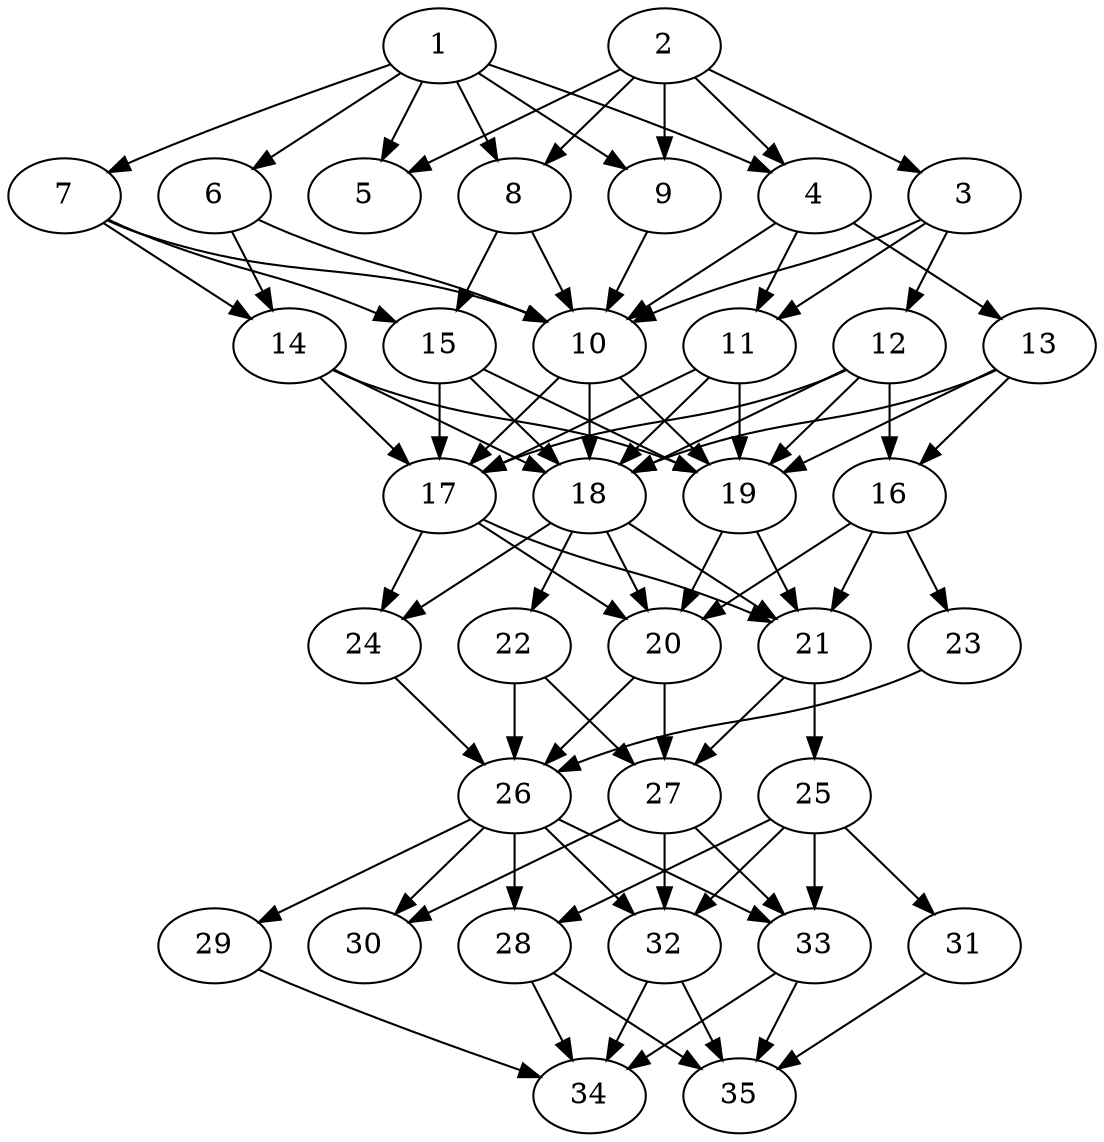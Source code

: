 // DAG automatically generated by daggen at Thu Oct  3 14:05:36 2019
// ./daggen --dot -n 35 --ccr 0.5 --fat 0.5 --regular 0.5 --density 0.9 --mindata 5242880 --maxdata 52428800 
digraph G {
  1 [size="86093824", alpha="0.10", expect_size="43046912"] 
  1 -> 4 [size ="43046912"]
  1 -> 5 [size ="43046912"]
  1 -> 6 [size ="43046912"]
  1 -> 7 [size ="43046912"]
  1 -> 8 [size ="43046912"]
  1 -> 9 [size ="43046912"]
  2 [size="53549056", alpha="0.17", expect_size="26774528"] 
  2 -> 3 [size ="26774528"]
  2 -> 4 [size ="26774528"]
  2 -> 5 [size ="26774528"]
  2 -> 8 [size ="26774528"]
  2 -> 9 [size ="26774528"]
  3 [size="53456896", alpha="0.20", expect_size="26728448"] 
  3 -> 10 [size ="26728448"]
  3 -> 11 [size ="26728448"]
  3 -> 12 [size ="26728448"]
  4 [size="18001920", alpha="0.11", expect_size="9000960"] 
  4 -> 10 [size ="9000960"]
  4 -> 11 [size ="9000960"]
  4 -> 13 [size ="9000960"]
  5 [size="22771712", alpha="0.06", expect_size="11385856"] 
  6 [size="67332096", alpha="0.13", expect_size="33666048"] 
  6 -> 10 [size ="33666048"]
  6 -> 14 [size ="33666048"]
  7 [size="88649728", alpha="0.09", expect_size="44324864"] 
  7 -> 10 [size ="44324864"]
  7 -> 14 [size ="44324864"]
  7 -> 15 [size ="44324864"]
  8 [size="39374848", alpha="0.10", expect_size="19687424"] 
  8 -> 10 [size ="19687424"]
  8 -> 15 [size ="19687424"]
  9 [size="38379520", alpha="0.16", expect_size="19189760"] 
  9 -> 10 [size ="19189760"]
  10 [size="100743168", alpha="0.13", expect_size="50371584"] 
  10 -> 17 [size ="50371584"]
  10 -> 18 [size ="50371584"]
  10 -> 19 [size ="50371584"]
  11 [size="12408832", alpha="0.04", expect_size="6204416"] 
  11 -> 17 [size ="6204416"]
  11 -> 18 [size ="6204416"]
  11 -> 19 [size ="6204416"]
  12 [size="60420096", alpha="0.18", expect_size="30210048"] 
  12 -> 16 [size ="30210048"]
  12 -> 17 [size ="30210048"]
  12 -> 18 [size ="30210048"]
  12 -> 19 [size ="30210048"]
  13 [size="46891008", alpha="0.20", expect_size="23445504"] 
  13 -> 16 [size ="23445504"]
  13 -> 18 [size ="23445504"]
  13 -> 19 [size ="23445504"]
  14 [size="46442496", alpha="0.10", expect_size="23221248"] 
  14 -> 17 [size ="23221248"]
  14 -> 18 [size ="23221248"]
  14 -> 19 [size ="23221248"]
  15 [size="98164736", alpha="0.00", expect_size="49082368"] 
  15 -> 17 [size ="49082368"]
  15 -> 18 [size ="49082368"]
  15 -> 19 [size ="49082368"]
  16 [size="31365120", alpha="0.16", expect_size="15682560"] 
  16 -> 20 [size ="15682560"]
  16 -> 21 [size ="15682560"]
  16 -> 23 [size ="15682560"]
  17 [size="91037696", alpha="0.17", expect_size="45518848"] 
  17 -> 20 [size ="45518848"]
  17 -> 21 [size ="45518848"]
  17 -> 24 [size ="45518848"]
  18 [size="38195200", alpha="0.16", expect_size="19097600"] 
  18 -> 20 [size ="19097600"]
  18 -> 21 [size ="19097600"]
  18 -> 22 [size ="19097600"]
  18 -> 24 [size ="19097600"]
  19 [size="85118976", alpha="0.10", expect_size="42559488"] 
  19 -> 20 [size ="42559488"]
  19 -> 21 [size ="42559488"]
  20 [size="67846144", alpha="0.10", expect_size="33923072"] 
  20 -> 26 [size ="33923072"]
  20 -> 27 [size ="33923072"]
  21 [size="35477504", alpha="0.05", expect_size="17738752"] 
  21 -> 25 [size ="17738752"]
  21 -> 27 [size ="17738752"]
  22 [size="54827008", alpha="0.10", expect_size="27413504"] 
  22 -> 26 [size ="27413504"]
  22 -> 27 [size ="27413504"]
  23 [size="46473216", alpha="0.04", expect_size="23236608"] 
  23 -> 26 [size ="23236608"]
  24 [size="45971456", alpha="0.20", expect_size="22985728"] 
  24 -> 26 [size ="22985728"]
  25 [size="91162624", alpha="0.18", expect_size="45581312"] 
  25 -> 28 [size ="45581312"]
  25 -> 31 [size ="45581312"]
  25 -> 32 [size ="45581312"]
  25 -> 33 [size ="45581312"]
  26 [size="92405760", alpha="0.08", expect_size="46202880"] 
  26 -> 28 [size ="46202880"]
  26 -> 29 [size ="46202880"]
  26 -> 30 [size ="46202880"]
  26 -> 32 [size ="46202880"]
  26 -> 33 [size ="46202880"]
  27 [size="72790016", alpha="0.15", expect_size="36395008"] 
  27 -> 30 [size ="36395008"]
  27 -> 32 [size ="36395008"]
  27 -> 33 [size ="36395008"]
  28 [size="60448768", alpha="0.08", expect_size="30224384"] 
  28 -> 34 [size ="30224384"]
  28 -> 35 [size ="30224384"]
  29 [size="40704000", alpha="0.07", expect_size="20352000"] 
  29 -> 34 [size ="20352000"]
  30 [size="87296000", alpha="0.05", expect_size="43648000"] 
  31 [size="38346752", alpha="0.03", expect_size="19173376"] 
  31 -> 35 [size ="19173376"]
  32 [size="63836160", alpha="0.12", expect_size="31918080"] 
  32 -> 34 [size ="31918080"]
  32 -> 35 [size ="31918080"]
  33 [size="18083840", alpha="0.09", expect_size="9041920"] 
  33 -> 34 [size ="9041920"]
  33 -> 35 [size ="9041920"]
  34 [size="38436864", alpha="0.13", expect_size="19218432"] 
  35 [size="38037504", alpha="0.16", expect_size="19018752"] 
}
